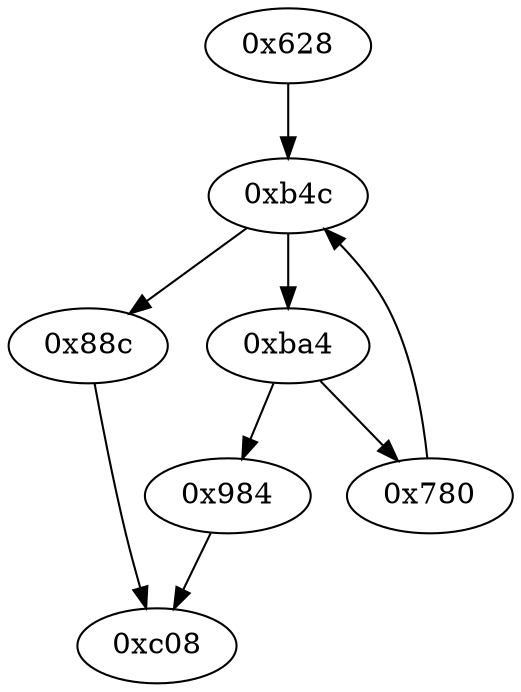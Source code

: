 strict digraph "" {
	graph ["edge"="{}",
		file="/Users/mark/Documents/deobfus-2019-ccs/ALL-CFG/small-programs/1b-1-2-2-2-gt63_gt127_dep-0-0-0/1576_recovered.dot",
		"graph"="{u'file': u'/Users/mark/Documents/deobfus-2019-ccs/ALL-CFG/small-programs/1b-1-2-2-2-gt63_gt127_dep-0-0-0/1576_recovered.dot'}",
		"node"="{u'opcode': u''}"
	];
	"0x984"	 [opcode="[u'ldr', u'ldr', u'ldr', u'ldr', u'ldr', u'mov', u'sub', u'cmp', u'sub', u'mov', u'add', u'mul', u'mov', u'mvn', u'orr', u'cmn', \
u'mov', u'teq', u'ldr', u'mov', u'cmn', u'mov', u'mov', u'cmp', u'mov', u'b']"];
	"0xc08"	 [opcode="[u'mov', u'sub', u'pop']"];
	"0x984" -> "0xc08";
	"0x628"	 [opcode="[u'push', u'add', u'sub', u'ldr', u'str', u'mvn', u'ldr', u'ldr', u'add', u'sub', u'sub', u'mul', u'mov', u'eor', u'tst', u'ldr', \
u'mov', u'mov', u'strb', u'ldr', u'cmp', u'mov', u'strb', u'ldr', u'ldr', u'str', u'ldr', u'ldr', u'str', u'ldr', u'str', u'ldr', \
u'ldr', u'str', u'ldr', u'str', u'ldr', u'ldr', u'ldr', u'ldr', u'add', u'str', u'ldr', u'add', u'str', u'ldr', u'add', u'str', \
u'ldr', u'add', u'str', u'ldr', u'add', u'str', u'ldr', u'add', u'str', u'ldr', u'add', u'str', u'b']"];
	"0xb4c"	 [opcode="[u'ldrb', u'ldrb', u'ldr', u'eor', u'tst', u'ldr', u'mov', u'cmp', u'mov', u'mov', u'cmp', u'mov', u'b']"];
	"0x628" -> "0xb4c";
	"0x88c"	 [opcode="[u'ldr', u'bl', u'mov', u'b']"];
	"0xb4c" -> "0x88c";
	"0xba4"	 [opcode="[u'ldr', u'mov', u'ldr', u'ldr', u'add', u'sub', u'sub', u'mul', u'mov', u'eor', u'and', u'ldr', u'mov', u'ldr', u'cmp', u'mov', \
u'teq', u'ldr', u'mov', u'cmp', u'mov', u'mov', u'cmp', u'mov', u'b']"];
	"0xb4c" -> "0xba4";
	"0x780"	 [opcode="[u'ldr', u'ldr', u'ldr', u'rsb', u'mvn', u'mul', u'eor', u'and', u'ldr', u'mov', u'mov', u'ldr', u'cmp', u'mov', u'cmp', u'mov', \
u'mov', u'cmp', u'mov', u'mov', u'teq', u'mov', u'b']"];
	"0x780" -> "0xb4c";
	"0x88c" -> "0xc08";
	"0xba4" -> "0x984";
	"0xba4" -> "0x780";
}
